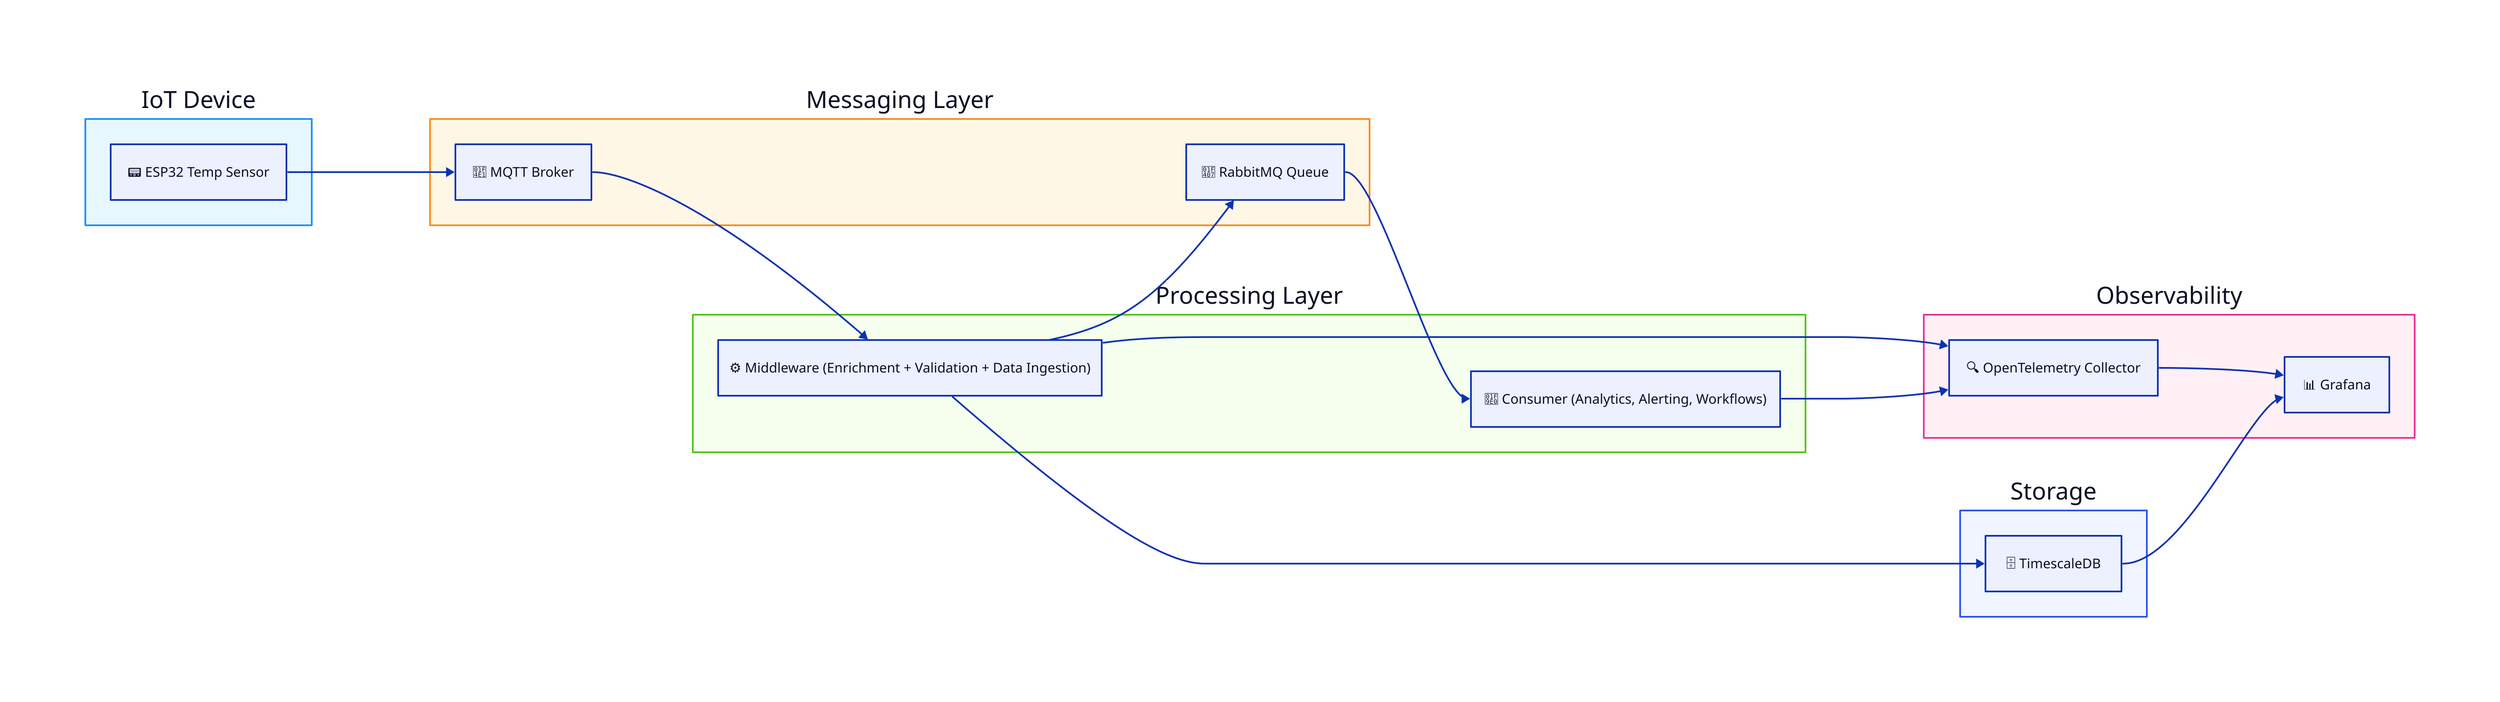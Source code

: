 direction: right

IoT: {
  label: "IoT Device"
  style: {
    fill: "#E6F7FF"
    stroke: "#1890FF"
    # dashed: true
  }
  ESP32: "📟 ESP32 Temp Sensor"
}

Messaging: {
  label: "Messaging Layer"
  style: {
    fill: "#FFF7E6"
    stroke: "#FA8C16"
  }
  MQTT: "📡 MQTT Broker"
  RabbitMQ: "🐇 RabbitMQ Queue"
}

Processing: {
  label: "Processing Layer"
  style: {
    fill: "#F6FFED"
    stroke: "#52C41A"
  }
  Middleware: "⚙️ Middleware (Enrichment + Validation + Data Ingestion)"
  Consumer: "🧠 Consumer (Analytics, Alerting, Workflows)"
}

Storage: {
  label: "Storage"
  style: {
    fill: "#F0F5FF"
    stroke: "#2F54EB"
  }
  TSDB: "🗄️ TimescaleDB"
}

Observability: {
  label: "Observability"
  style: {
    fill: "#FFF0F6"
    stroke: "#EB2F96"
  }
  OTEL: "🔍 OpenTelemetry Collector"
  Grafana: "📊 Grafana"
}

# Connections
IoT.ESP32 -> Messaging.MQTT
Messaging.MQTT -> Processing.Middleware
Processing.Middleware -> Messaging.RabbitMQ
Processing.Middleware -> Storage.TSDB
Processing.Middleware -> Observability.OTEL
Messaging.RabbitMQ -> Processing.Consumer
Processing.Consumer -> Observability.OTEL
Observability.OTEL -> Observability.Grafana
Storage.TSDB -> Observability.Grafana

